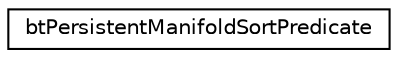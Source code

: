 digraph G
{
  edge [fontname="Helvetica",fontsize="10",labelfontname="Helvetica",labelfontsize="10"];
  node [fontname="Helvetica",fontsize="10",shape=record];
  rankdir="LR";
  Node1 [label="btPersistentManifoldSortPredicate",height=0.2,width=0.4,color="black", fillcolor="white", style="filled",URL="$classbtPersistentManifoldSortPredicate.html",tooltip="function object that routes calls to operator&lt;"];
}
